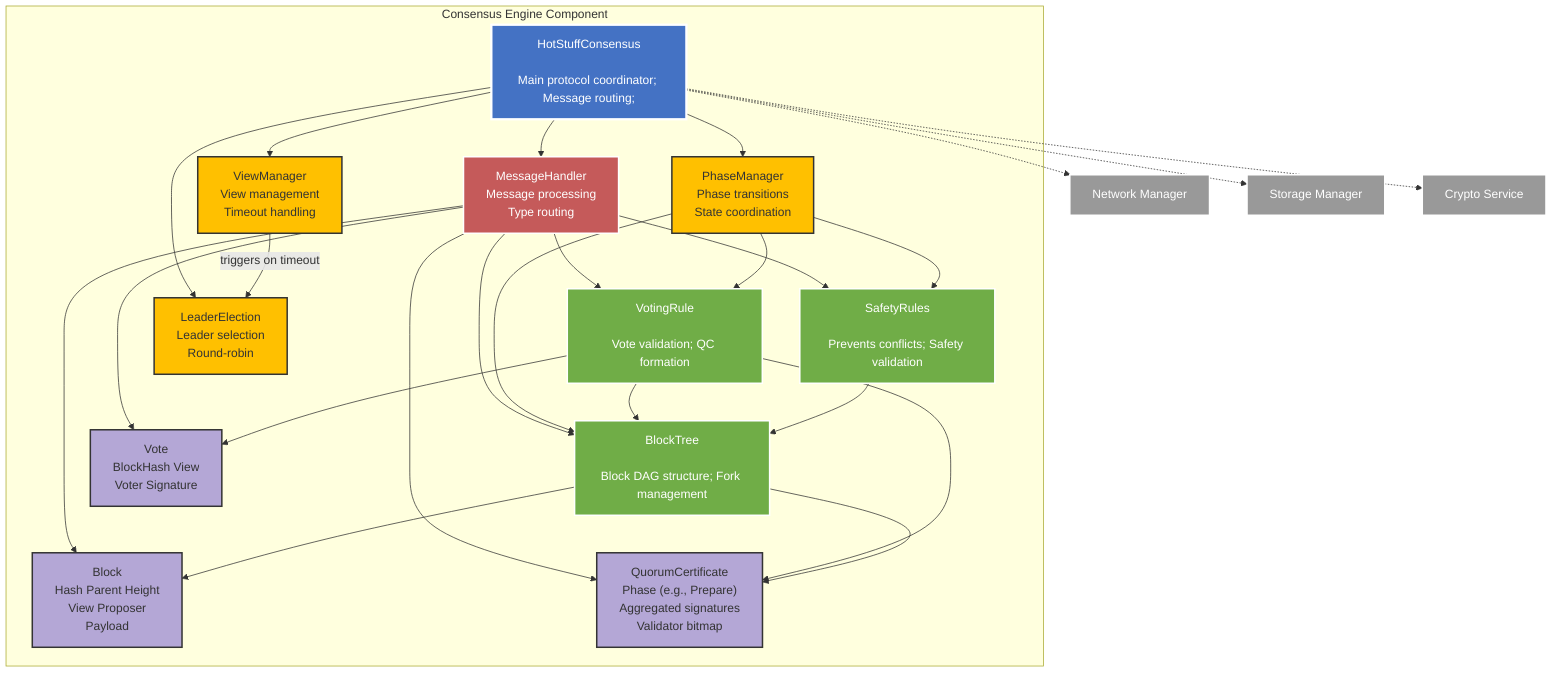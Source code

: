 graph TD
    NetworkManager[Network Manager]
    StorageManager[Storage Manager] 
    CryptoService[Crypto Service]
    
    subgraph ConsensusEngine [Consensus Engine Component]
        HotStuffConsensus[HotStuffConsensus<br/><br/>Main protocol coordinator; Message routing;]
        
        BlockTree[BlockTree<br/><br/>Block DAG structure; Fork management]
        
        VotingRule[VotingRule<br/><br/>Vote validation; QC formation]
        
        SafetyRules[SafetyRules<br/><br/>Prevents conflicts; Safety validation]
        
        LeaderElection[LeaderElection<br/>Leader selection<br/>Round-robin]
        
        PhaseManager[PhaseManager<br/>Phase transitions<br/>State coordination]
        
        ViewManager[ViewManager<br/>View management<br/>Timeout handling]
        
        MessageHandler[MessageHandler<br/>Message processing<br/>Type routing]
        
        Block["Block<br/>Hash Parent Height<br/>View Proposer<br/>Payload"]
        
        Vote[Vote<br/>BlockHash View<br/>Voter Signature]
        
        QC["QuorumCertificate<br/>Phase (e.g., Prepare)<br/>Aggregated signatures<br/>Validator bitmap"]
    end
    
    HotStuffConsensus -.-> NetworkManager
    HotStuffConsensus -.-> StorageManager
    HotStuffConsensus -.-> CryptoService
    
    HotStuffConsensus --> MessageHandler
    HotStuffConsensus --> PhaseManager
    HotStuffConsensus --> ViewManager
    HotStuffConsensus --> LeaderElection

    ViewManager -- triggers on timeout --> LeaderElection
    
    MessageHandler --> BlockTree
    MessageHandler --> VotingRule
    MessageHandler --> SafetyRules
    
    PhaseManager --> VotingRule
    PhaseManager --> SafetyRules
    PhaseManager --> BlockTree
    
    VotingRule --> BlockTree
    SafetyRules --> BlockTree
    
    MessageHandler --> Block
    MessageHandler --> Vote
    MessageHandler --> QC
    
    VotingRule --> Vote
    VotingRule --> QC
    
    BlockTree --> Block
    BlockTree --> QC
    
    classDef external fill:#999,stroke:#fff,stroke-width:2px,color:#fff
    classDef main fill:#4472C4,stroke:#fff,stroke-width:3px,color:#fff
    classDef core fill:#70AD47,stroke:#fff,stroke-width:2px,color:#fff
    classDef manager fill:#FFC000,stroke:#333,stroke-width:2px,color:#333
    classDef handler fill:#C55A5A,stroke:#fff,stroke-width:2px,color:#fff
    classDef data fill:#B4A7D6,stroke:#333,stroke-width:2px,color:#333
    
    class NetworkManager,StorageManager,CryptoService external
    class HotStuffConsensus main
    class BlockTree,VotingRule,SafetyRules core
    class PhaseManager,ViewManager,LeaderElection manager
    class MessageHandler handler
    class Block,Vote,QC data